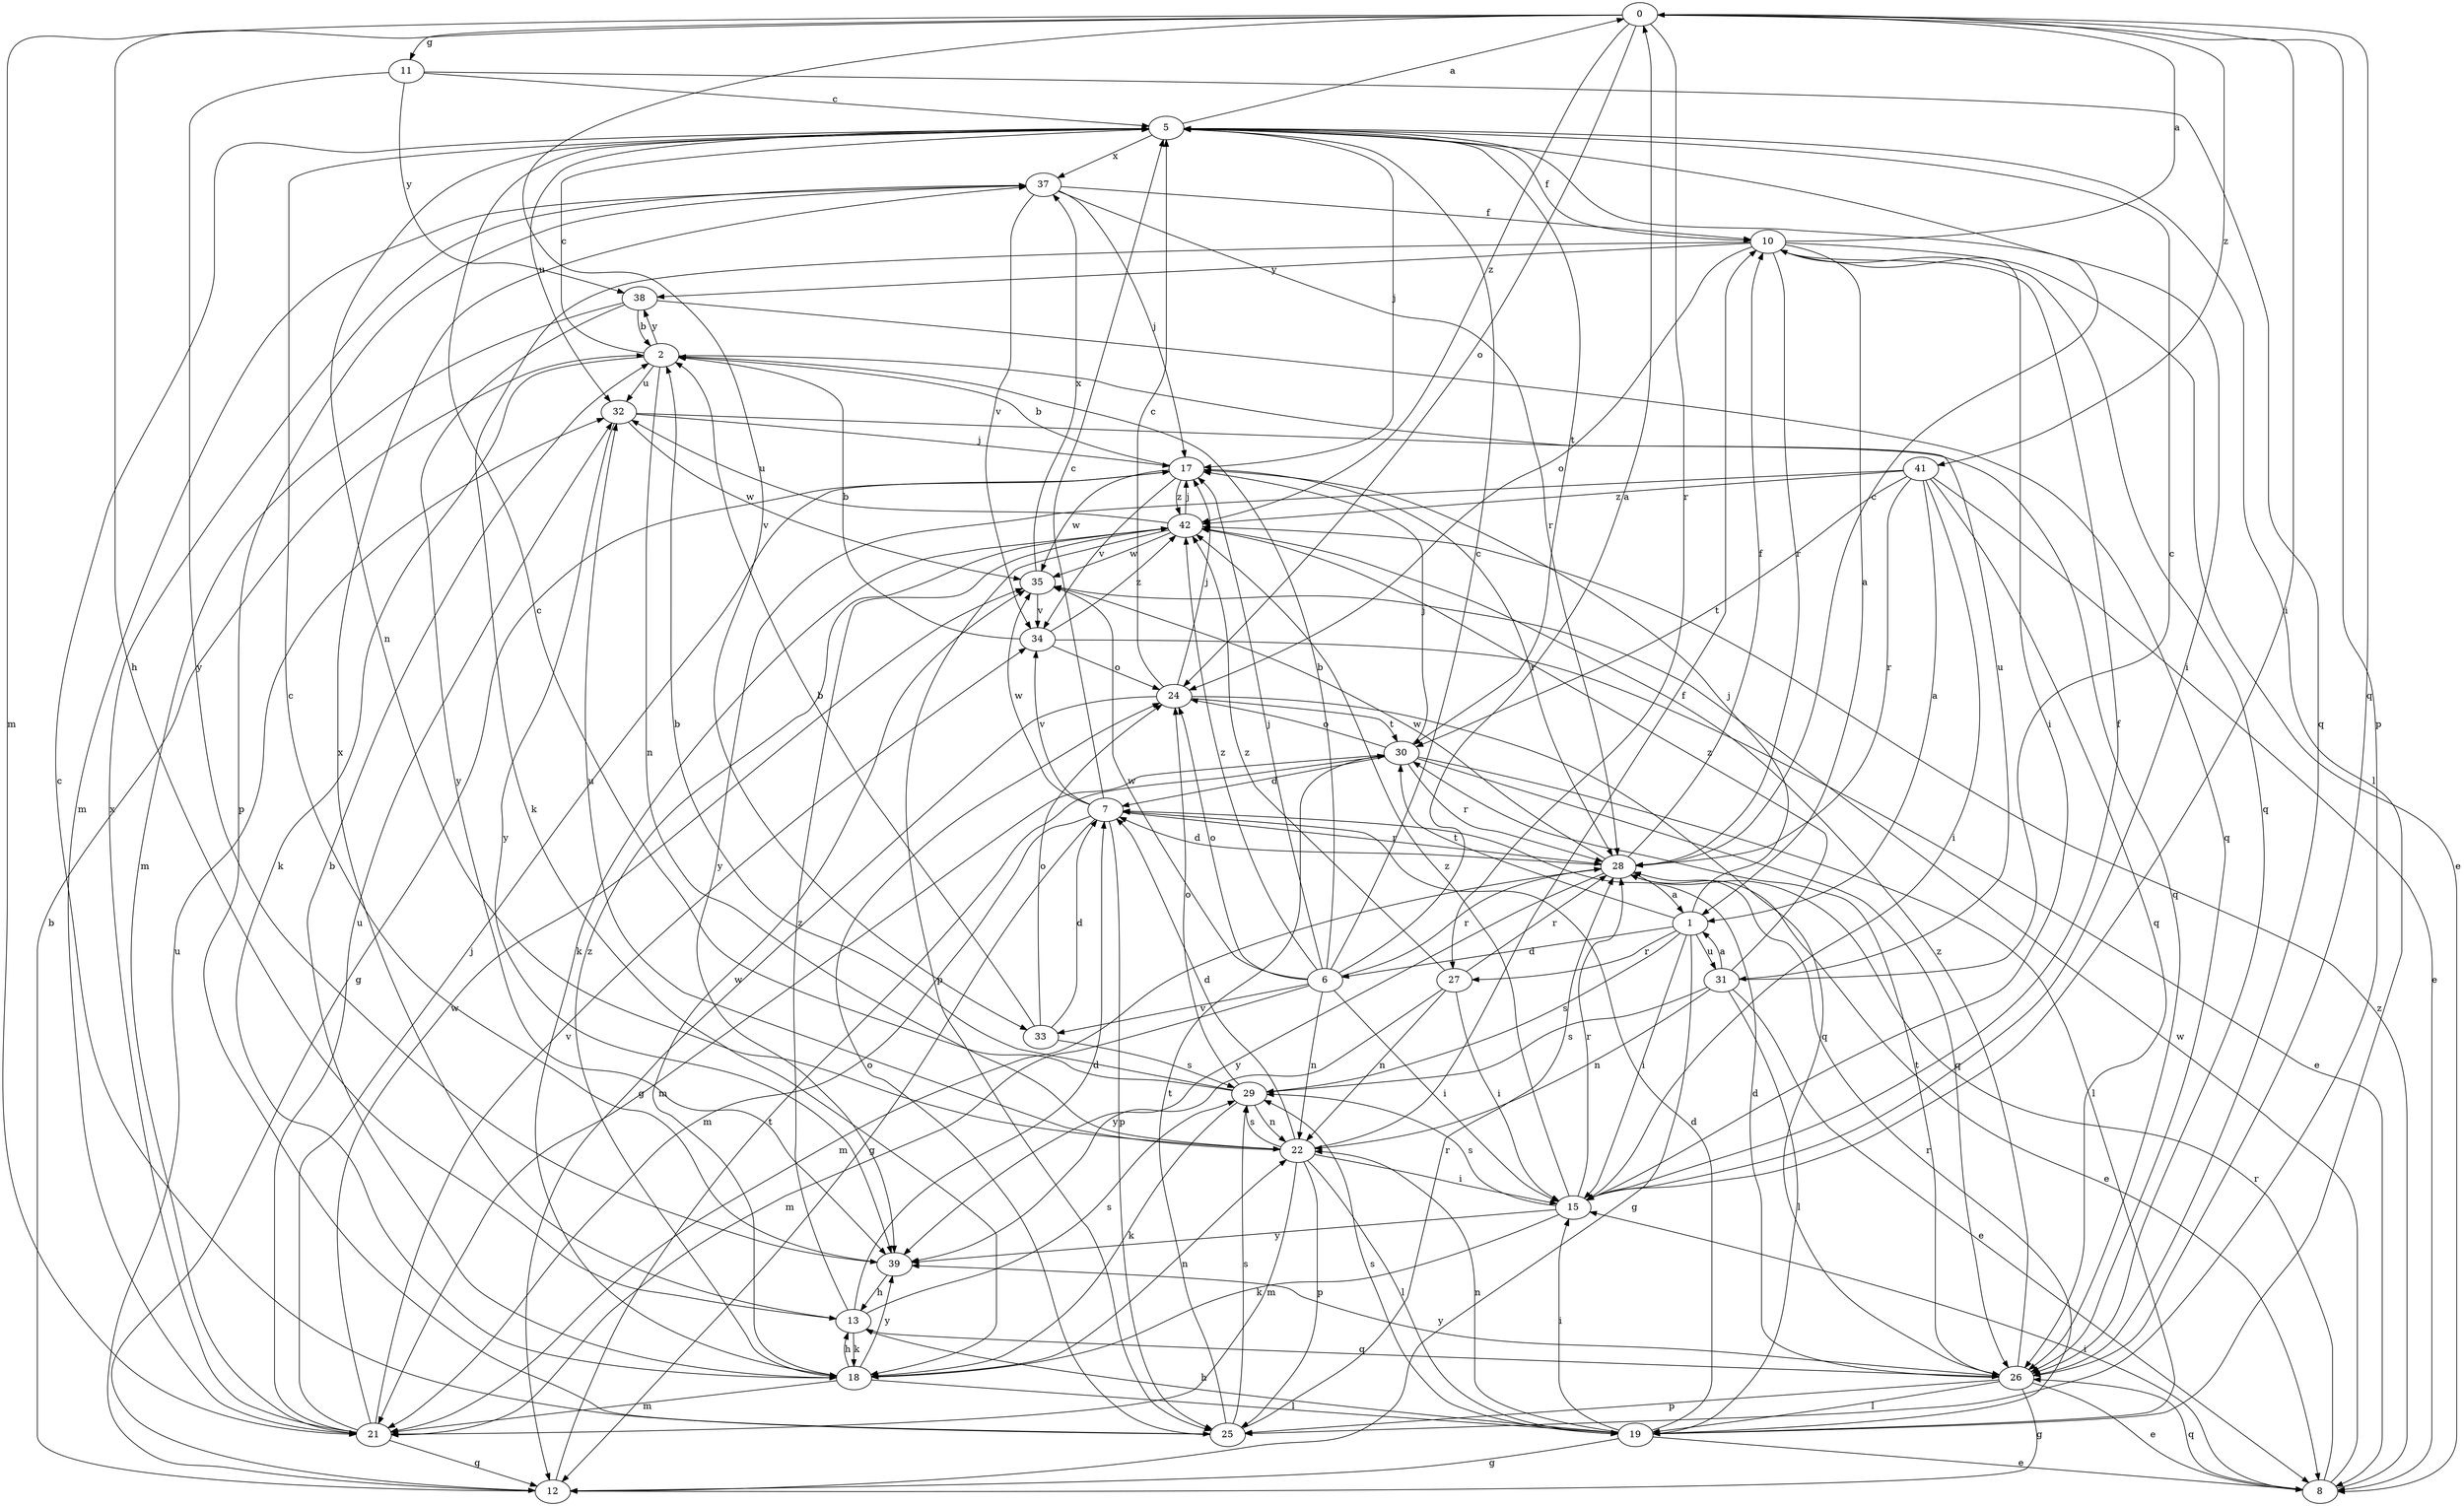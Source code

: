 strict digraph  {
0;
1;
2;
5;
6;
7;
8;
10;
11;
12;
13;
15;
17;
18;
19;
21;
22;
24;
25;
26;
27;
28;
29;
30;
31;
32;
33;
34;
35;
37;
38;
39;
41;
42;
0 -> 11  [label=g];
0 -> 13  [label=h];
0 -> 15  [label=i];
0 -> 21  [label=m];
0 -> 24  [label=o];
0 -> 25  [label=p];
0 -> 26  [label=q];
0 -> 27  [label=r];
0 -> 33  [label=v];
0 -> 41  [label=z];
0 -> 42  [label=z];
1 -> 6  [label=d];
1 -> 12  [label=g];
1 -> 15  [label=i];
1 -> 17  [label=j];
1 -> 27  [label=r];
1 -> 29  [label=s];
1 -> 30  [label=t];
1 -> 31  [label=u];
2 -> 5  [label=c];
2 -> 18  [label=k];
2 -> 22  [label=n];
2 -> 31  [label=u];
2 -> 32  [label=u];
2 -> 38  [label=y];
5 -> 0  [label=a];
5 -> 10  [label=f];
5 -> 15  [label=i];
5 -> 17  [label=j];
5 -> 19  [label=l];
5 -> 22  [label=n];
5 -> 30  [label=t];
5 -> 32  [label=u];
5 -> 37  [label=x];
6 -> 0  [label=a];
6 -> 2  [label=b];
6 -> 5  [label=c];
6 -> 15  [label=i];
6 -> 17  [label=j];
6 -> 21  [label=m];
6 -> 22  [label=n];
6 -> 24  [label=o];
6 -> 28  [label=r];
6 -> 33  [label=v];
6 -> 35  [label=w];
6 -> 42  [label=z];
7 -> 5  [label=c];
7 -> 12  [label=g];
7 -> 21  [label=m];
7 -> 25  [label=p];
7 -> 28  [label=r];
7 -> 34  [label=v];
7 -> 35  [label=w];
8 -> 15  [label=i];
8 -> 26  [label=q];
8 -> 28  [label=r];
8 -> 35  [label=w];
8 -> 42  [label=z];
10 -> 0  [label=a];
10 -> 1  [label=a];
10 -> 8  [label=e];
10 -> 15  [label=i];
10 -> 18  [label=k];
10 -> 24  [label=o];
10 -> 26  [label=q];
10 -> 28  [label=r];
10 -> 38  [label=y];
11 -> 5  [label=c];
11 -> 26  [label=q];
11 -> 38  [label=y];
11 -> 39  [label=y];
12 -> 2  [label=b];
12 -> 30  [label=t];
12 -> 32  [label=u];
13 -> 7  [label=d];
13 -> 18  [label=k];
13 -> 26  [label=q];
13 -> 29  [label=s];
13 -> 37  [label=x];
13 -> 42  [label=z];
15 -> 10  [label=f];
15 -> 18  [label=k];
15 -> 28  [label=r];
15 -> 29  [label=s];
15 -> 39  [label=y];
15 -> 42  [label=z];
17 -> 2  [label=b];
17 -> 12  [label=g];
17 -> 28  [label=r];
17 -> 34  [label=v];
17 -> 35  [label=w];
17 -> 42  [label=z];
18 -> 2  [label=b];
18 -> 13  [label=h];
18 -> 19  [label=l];
18 -> 21  [label=m];
18 -> 22  [label=n];
18 -> 35  [label=w];
18 -> 39  [label=y];
18 -> 42  [label=z];
19 -> 7  [label=d];
19 -> 8  [label=e];
19 -> 12  [label=g];
19 -> 13  [label=h];
19 -> 15  [label=i];
19 -> 22  [label=n];
19 -> 28  [label=r];
19 -> 29  [label=s];
21 -> 12  [label=g];
21 -> 17  [label=j];
21 -> 32  [label=u];
21 -> 34  [label=v];
21 -> 35  [label=w];
21 -> 37  [label=x];
22 -> 7  [label=d];
22 -> 10  [label=f];
22 -> 15  [label=i];
22 -> 19  [label=l];
22 -> 21  [label=m];
22 -> 25  [label=p];
22 -> 29  [label=s];
22 -> 32  [label=u];
24 -> 5  [label=c];
24 -> 12  [label=g];
24 -> 17  [label=j];
24 -> 26  [label=q];
24 -> 30  [label=t];
25 -> 5  [label=c];
25 -> 24  [label=o];
25 -> 28  [label=r];
25 -> 29  [label=s];
25 -> 30  [label=t];
26 -> 7  [label=d];
26 -> 8  [label=e];
26 -> 12  [label=g];
26 -> 19  [label=l];
26 -> 25  [label=p];
26 -> 30  [label=t];
26 -> 39  [label=y];
26 -> 42  [label=z];
27 -> 15  [label=i];
27 -> 22  [label=n];
27 -> 28  [label=r];
27 -> 39  [label=y];
27 -> 42  [label=z];
28 -> 1  [label=a];
28 -> 5  [label=c];
28 -> 7  [label=d];
28 -> 8  [label=e];
28 -> 10  [label=f];
28 -> 21  [label=m];
28 -> 35  [label=w];
28 -> 39  [label=y];
29 -> 2  [label=b];
29 -> 5  [label=c];
29 -> 18  [label=k];
29 -> 22  [label=n];
29 -> 24  [label=o];
30 -> 7  [label=d];
30 -> 17  [label=j];
30 -> 19  [label=l];
30 -> 21  [label=m];
30 -> 24  [label=o];
30 -> 26  [label=q];
30 -> 28  [label=r];
31 -> 1  [label=a];
31 -> 5  [label=c];
31 -> 8  [label=e];
31 -> 19  [label=l];
31 -> 22  [label=n];
31 -> 29  [label=s];
31 -> 42  [label=z];
32 -> 17  [label=j];
32 -> 26  [label=q];
32 -> 35  [label=w];
32 -> 39  [label=y];
33 -> 2  [label=b];
33 -> 7  [label=d];
33 -> 24  [label=o];
33 -> 29  [label=s];
34 -> 2  [label=b];
34 -> 8  [label=e];
34 -> 24  [label=o];
34 -> 42  [label=z];
35 -> 34  [label=v];
35 -> 37  [label=x];
37 -> 10  [label=f];
37 -> 17  [label=j];
37 -> 21  [label=m];
37 -> 25  [label=p];
37 -> 28  [label=r];
37 -> 34  [label=v];
38 -> 2  [label=b];
38 -> 21  [label=m];
38 -> 26  [label=q];
38 -> 39  [label=y];
39 -> 5  [label=c];
39 -> 13  [label=h];
41 -> 1  [label=a];
41 -> 8  [label=e];
41 -> 15  [label=i];
41 -> 26  [label=q];
41 -> 28  [label=r];
41 -> 30  [label=t];
41 -> 39  [label=y];
41 -> 42  [label=z];
42 -> 17  [label=j];
42 -> 18  [label=k];
42 -> 25  [label=p];
42 -> 32  [label=u];
42 -> 35  [label=w];
}

